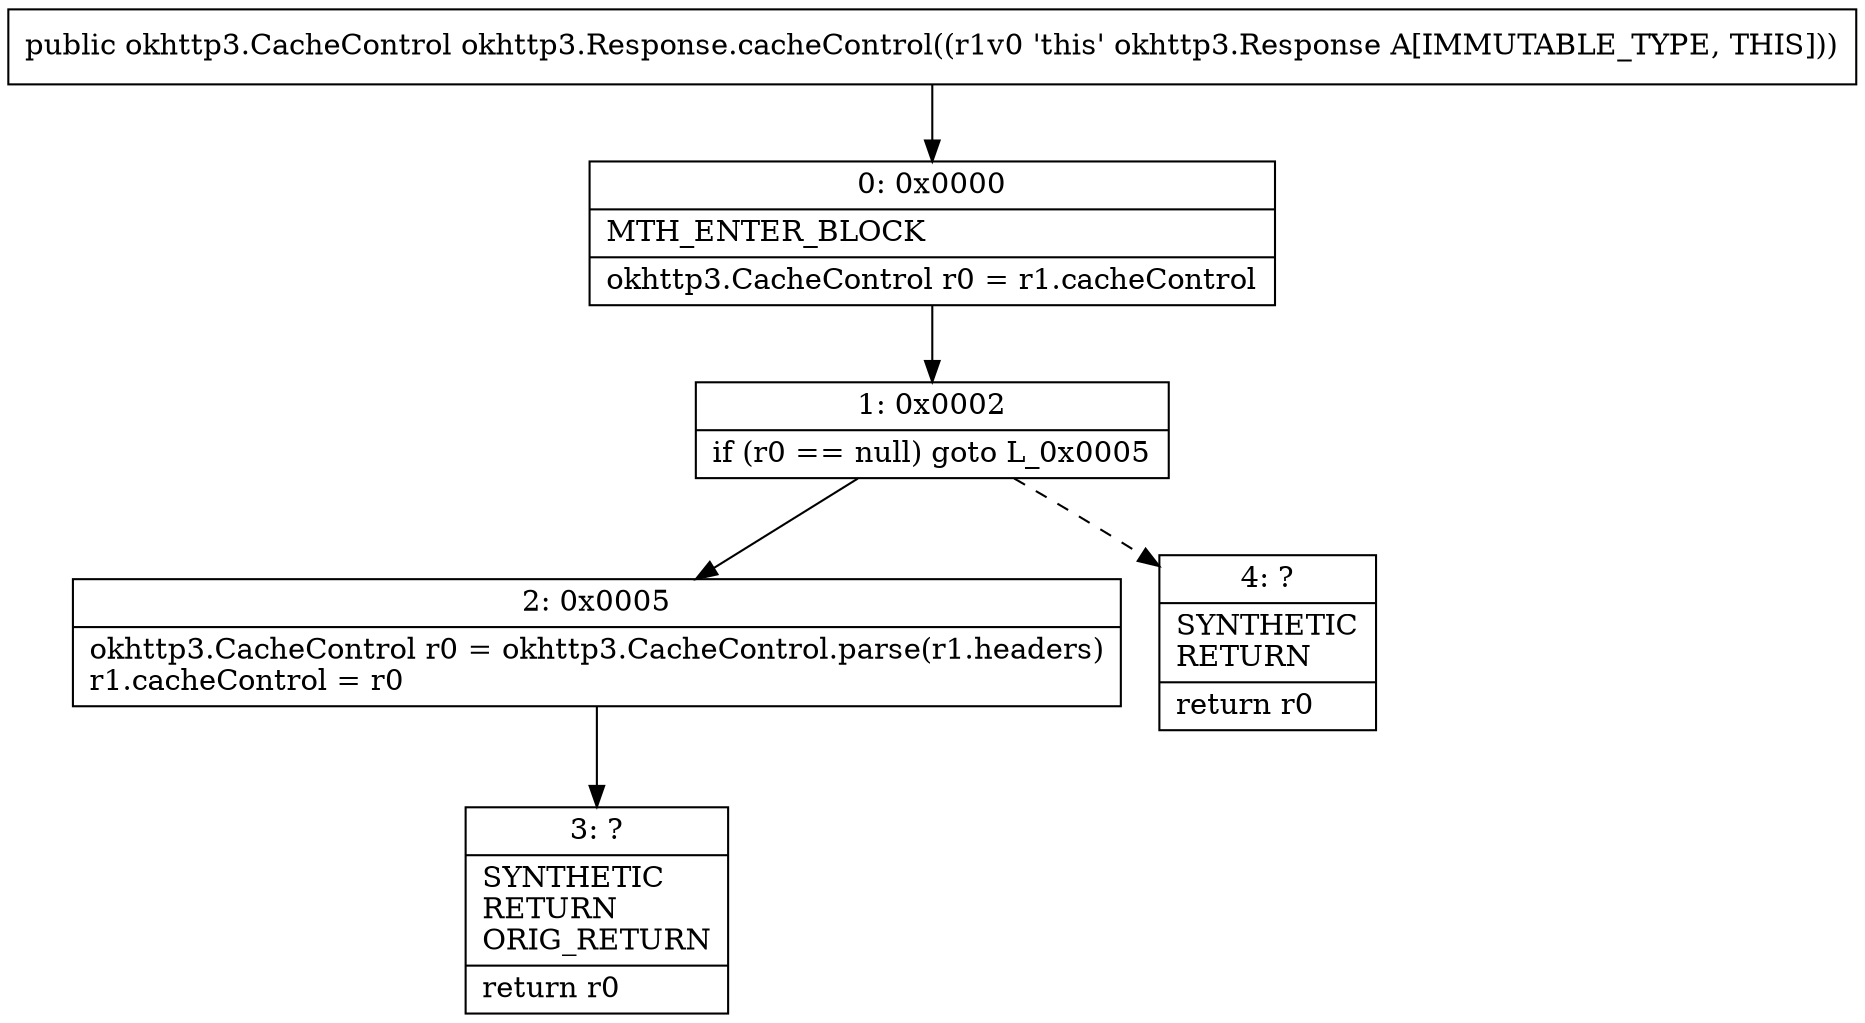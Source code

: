 digraph "CFG forokhttp3.Response.cacheControl()Lokhttp3\/CacheControl;" {
Node_0 [shape=record,label="{0\:\ 0x0000|MTH_ENTER_BLOCK\l|okhttp3.CacheControl r0 = r1.cacheControl\l}"];
Node_1 [shape=record,label="{1\:\ 0x0002|if (r0 == null) goto L_0x0005\l}"];
Node_2 [shape=record,label="{2\:\ 0x0005|okhttp3.CacheControl r0 = okhttp3.CacheControl.parse(r1.headers)\lr1.cacheControl = r0\l}"];
Node_3 [shape=record,label="{3\:\ ?|SYNTHETIC\lRETURN\lORIG_RETURN\l|return r0\l}"];
Node_4 [shape=record,label="{4\:\ ?|SYNTHETIC\lRETURN\l|return r0\l}"];
MethodNode[shape=record,label="{public okhttp3.CacheControl okhttp3.Response.cacheControl((r1v0 'this' okhttp3.Response A[IMMUTABLE_TYPE, THIS])) }"];
MethodNode -> Node_0;
Node_0 -> Node_1;
Node_1 -> Node_2;
Node_1 -> Node_4[style=dashed];
Node_2 -> Node_3;
}

